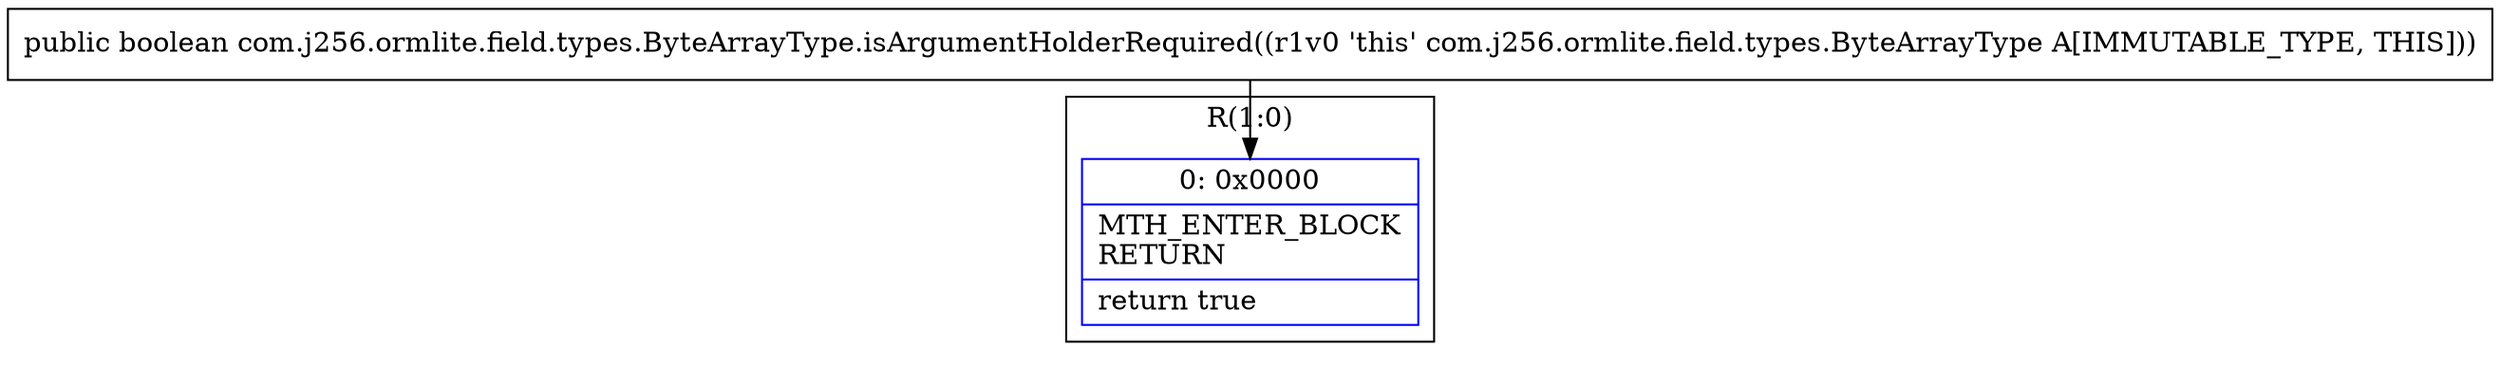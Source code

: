 digraph "CFG forcom.j256.ormlite.field.types.ByteArrayType.isArgumentHolderRequired()Z" {
subgraph cluster_Region_39121563 {
label = "R(1:0)";
node [shape=record,color=blue];
Node_0 [shape=record,label="{0\:\ 0x0000|MTH_ENTER_BLOCK\lRETURN\l|return true\l}"];
}
MethodNode[shape=record,label="{public boolean com.j256.ormlite.field.types.ByteArrayType.isArgumentHolderRequired((r1v0 'this' com.j256.ormlite.field.types.ByteArrayType A[IMMUTABLE_TYPE, THIS])) }"];
MethodNode -> Node_0;
}

